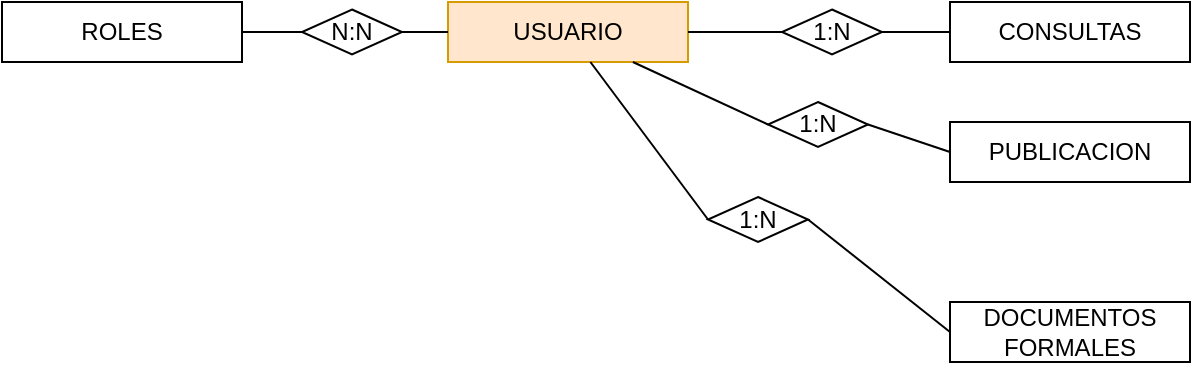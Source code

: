 <mxfile version="28.2.5">
  <diagram name="Página-1" id="g_2L8a4dUFEPVdWc10Bj">
    <mxGraphModel dx="775" dy="428" grid="1" gridSize="10" guides="1" tooltips="1" connect="1" arrows="1" fold="1" page="1" pageScale="1" pageWidth="827" pageHeight="1169" math="0" shadow="0">
      <root>
        <mxCell id="0" />
        <mxCell id="1" parent="0" />
        <mxCell id="0GrJNKZy4xKD9Ew2mGRM-7" style="rounded=0;orthogonalLoop=1;jettySize=auto;html=1;entryX=0;entryY=0.5;entryDx=0;entryDy=0;endArrow=none;endFill=0;exitX=1;exitY=0.5;exitDx=0;exitDy=0;" edge="1" parent="1" source="0GrJNKZy4xKD9Ew2mGRM-10" target="0GrJNKZy4xKD9Ew2mGRM-2">
          <mxGeometry relative="1" as="geometry" />
        </mxCell>
        <mxCell id="0GrJNKZy4xKD9Ew2mGRM-8" style="edgeStyle=none;shape=connector;rounded=0;orthogonalLoop=1;jettySize=auto;html=1;entryX=0;entryY=0.5;entryDx=0;entryDy=0;strokeColor=default;align=center;verticalAlign=middle;fontFamily=Helvetica;fontSize=11;fontColor=default;labelBackgroundColor=default;endArrow=none;endFill=0;exitX=1;exitY=0.5;exitDx=0;exitDy=0;" edge="1" parent="1" source="0GrJNKZy4xKD9Ew2mGRM-9" target="0GrJNKZy4xKD9Ew2mGRM-1">
          <mxGeometry relative="1" as="geometry" />
        </mxCell>
        <mxCell id="0GrJNKZy4xKD9Ew2mGRM-14" style="edgeStyle=none;shape=connector;rounded=0;orthogonalLoop=1;jettySize=auto;html=1;entryX=1;entryY=0.5;entryDx=0;entryDy=0;strokeColor=default;align=center;verticalAlign=middle;fontFamily=Helvetica;fontSize=11;fontColor=default;labelBackgroundColor=default;endArrow=none;endFill=0;exitX=0;exitY=0.5;exitDx=0;exitDy=0;" edge="1" parent="1" source="0GrJNKZy4xKD9Ew2mGRM-15" target="0GrJNKZy4xKD9Ew2mGRM-13">
          <mxGeometry relative="1" as="geometry" />
        </mxCell>
        <mxCell id="uRhun_1Gw-rtw0TiDXNh-11" value="USUARIO" style="rounded=0;whiteSpace=wrap;html=1;fillColor=#ffe6cc;strokeColor=#d79b00;" parent="1" vertex="1">
          <mxGeometry x="340" y="220" width="120" height="30" as="geometry" />
        </mxCell>
        <mxCell id="uRhun_1Gw-rtw0TiDXNh-12" value="CONSULTAS" style="rounded=0;whiteSpace=wrap;html=1;" parent="1" vertex="1">
          <mxGeometry x="591" y="220" width="120" height="30" as="geometry" />
        </mxCell>
        <mxCell id="uRhun_1Gw-rtw0TiDXNh-14" style="edgeStyle=orthogonalEdgeStyle;rounded=0;orthogonalLoop=1;jettySize=auto;html=1;entryX=0;entryY=0.5;entryDx=0;entryDy=0;endArrow=none;endFill=0;" parent="1" source="uRhun_1Gw-rtw0TiDXNh-13" target="uRhun_1Gw-rtw0TiDXNh-12" edge="1">
          <mxGeometry relative="1" as="geometry" />
        </mxCell>
        <mxCell id="uRhun_1Gw-rtw0TiDXNh-15" style="edgeStyle=orthogonalEdgeStyle;rounded=0;orthogonalLoop=1;jettySize=auto;html=1;entryX=1;entryY=0.5;entryDx=0;entryDy=0;endArrow=none;endFill=0;" parent="1" source="uRhun_1Gw-rtw0TiDXNh-13" target="uRhun_1Gw-rtw0TiDXNh-11" edge="1">
          <mxGeometry relative="1" as="geometry" />
        </mxCell>
        <mxCell id="uRhun_1Gw-rtw0TiDXNh-13" value="1:N" style="shape=rhombus;perimeter=rhombusPerimeter;whiteSpace=wrap;html=1;align=center;" parent="1" vertex="1">
          <mxGeometry x="507" y="223.75" width="50" height="22.5" as="geometry" />
        </mxCell>
        <mxCell id="0GrJNKZy4xKD9Ew2mGRM-1" value="PUBLICACION" style="rounded=0;whiteSpace=wrap;html=1;" vertex="1" parent="1">
          <mxGeometry x="591" y="280" width="120" height="30" as="geometry" />
        </mxCell>
        <mxCell id="0GrJNKZy4xKD9Ew2mGRM-2" value="DOCUMENTOS&lt;div&gt;FORMALES&lt;/div&gt;" style="rounded=0;whiteSpace=wrap;html=1;" vertex="1" parent="1">
          <mxGeometry x="591" y="370" width="120" height="30" as="geometry" />
        </mxCell>
        <mxCell id="0GrJNKZy4xKD9Ew2mGRM-11" value="" style="rounded=0;orthogonalLoop=1;jettySize=auto;html=1;entryX=0;entryY=0.5;entryDx=0;entryDy=0;endArrow=none;endFill=0;" edge="1" parent="1" source="uRhun_1Gw-rtw0TiDXNh-11" target="0GrJNKZy4xKD9Ew2mGRM-10">
          <mxGeometry relative="1" as="geometry">
            <mxPoint x="414" y="250" as="sourcePoint" />
            <mxPoint x="487" y="415" as="targetPoint" />
          </mxGeometry>
        </mxCell>
        <mxCell id="0GrJNKZy4xKD9Ew2mGRM-10" value="1:N" style="shape=rhombus;perimeter=rhombusPerimeter;whiteSpace=wrap;html=1;align=center;" vertex="1" parent="1">
          <mxGeometry x="470" y="317.5" width="50" height="22.5" as="geometry" />
        </mxCell>
        <mxCell id="0GrJNKZy4xKD9Ew2mGRM-12" value="" style="edgeStyle=none;shape=connector;rounded=0;orthogonalLoop=1;jettySize=auto;html=1;entryX=0;entryY=0.5;entryDx=0;entryDy=0;strokeColor=default;align=center;verticalAlign=middle;fontFamily=Helvetica;fontSize=11;fontColor=default;labelBackgroundColor=default;endArrow=none;endFill=0;" edge="1" parent="1" source="uRhun_1Gw-rtw0TiDXNh-11" target="0GrJNKZy4xKD9Ew2mGRM-9">
          <mxGeometry relative="1" as="geometry">
            <mxPoint x="430" y="250" as="sourcePoint" />
            <mxPoint x="561" y="335" as="targetPoint" />
          </mxGeometry>
        </mxCell>
        <mxCell id="0GrJNKZy4xKD9Ew2mGRM-9" value="1:N" style="shape=rhombus;perimeter=rhombusPerimeter;whiteSpace=wrap;html=1;align=center;" vertex="1" parent="1">
          <mxGeometry x="500" y="270" width="50" height="22.5" as="geometry" />
        </mxCell>
        <mxCell id="0GrJNKZy4xKD9Ew2mGRM-13" value="ROLES" style="rounded=0;whiteSpace=wrap;html=1;" vertex="1" parent="1">
          <mxGeometry x="117" y="220" width="120" height="30" as="geometry" />
        </mxCell>
        <mxCell id="0GrJNKZy4xKD9Ew2mGRM-16" value="" style="edgeStyle=none;shape=connector;rounded=0;orthogonalLoop=1;jettySize=auto;html=1;entryX=1;entryY=0.5;entryDx=0;entryDy=0;strokeColor=default;align=center;verticalAlign=middle;fontFamily=Helvetica;fontSize=11;fontColor=default;labelBackgroundColor=default;endArrow=none;endFill=0;" edge="1" parent="1" source="uRhun_1Gw-rtw0TiDXNh-11" target="0GrJNKZy4xKD9Ew2mGRM-15">
          <mxGeometry relative="1" as="geometry">
            <mxPoint x="340" y="216" as="sourcePoint" />
            <mxPoint x="237" y="235" as="targetPoint" />
          </mxGeometry>
        </mxCell>
        <mxCell id="0GrJNKZy4xKD9Ew2mGRM-15" value="N:N" style="shape=rhombus;perimeter=rhombusPerimeter;whiteSpace=wrap;html=1;align=center;" vertex="1" parent="1">
          <mxGeometry x="267" y="223.75" width="50" height="22.5" as="geometry" />
        </mxCell>
      </root>
    </mxGraphModel>
  </diagram>
</mxfile>
